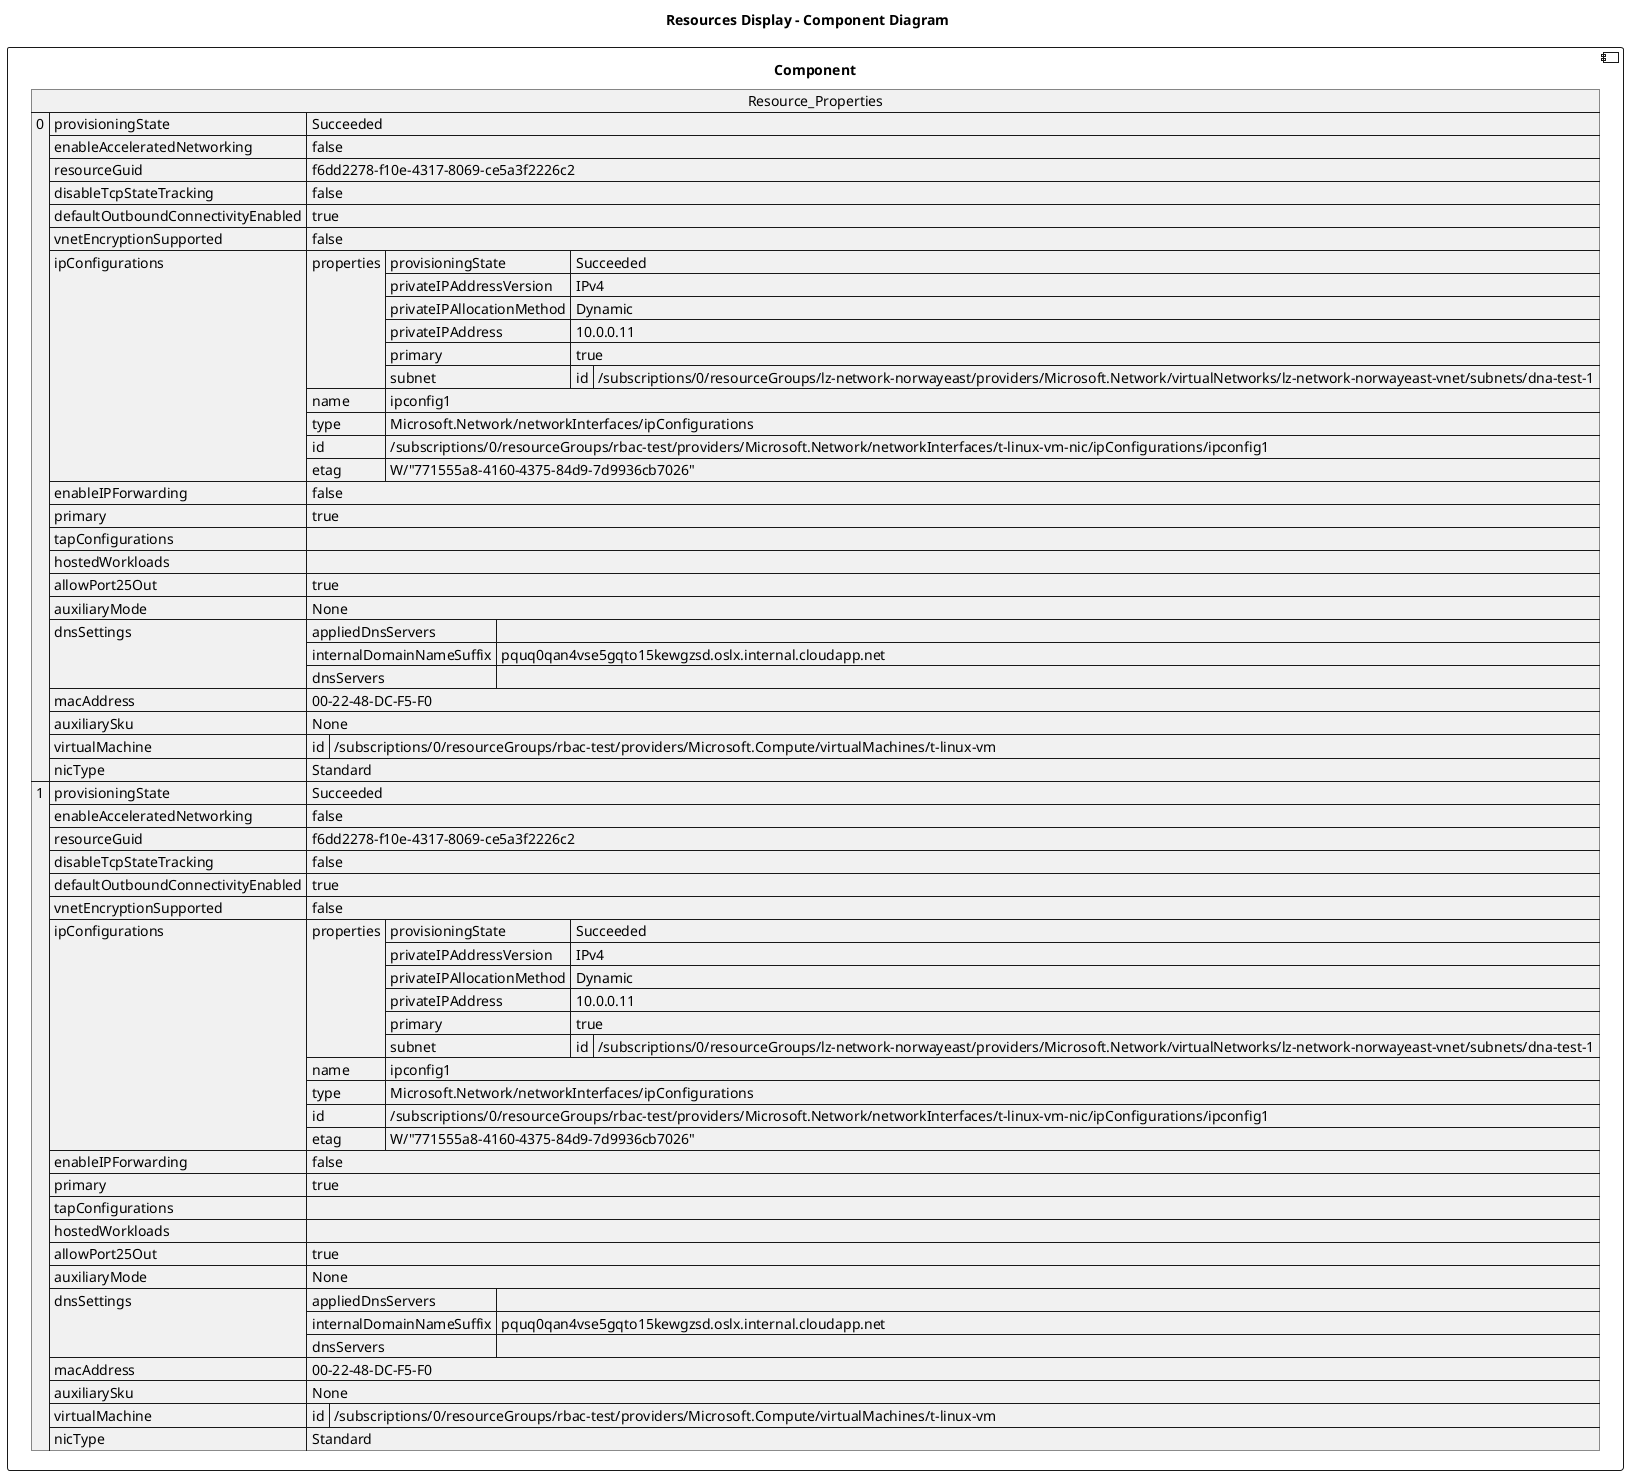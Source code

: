 @startuml

title Resources Display - Component Diagram

component Component {

json  Resource_Properties {
  "0": {
    "provisioningState": "Succeeded",
    "enableAcceleratedNetworking": false,
    "resourceGuid": "f6dd2278-f10e-4317-8069-ce5a3f2226c2",
    "disableTcpStateTracking": false,
    "defaultOutboundConnectivityEnabled": true,
    "vnetEncryptionSupported": false,
    "ipConfigurations": [
      {
        "properties": {
          "provisioningState": "Succeeded",
          "privateIPAddressVersion": "IPv4",
          "privateIPAllocationMethod": "Dynamic",
          "privateIPAddress": "10.0.0.11",
          "primary": true,
          "subnet": {
            "id": "/subscriptions/0/resourceGroups/lz-network-norwayeast/providers/Microsoft.Network/virtualNetworks/lz-network-norwayeast-vnet/subnets/dna-test-1"
          }
        },
        "name": "ipconfig1",
        "type": "Microsoft.Network/networkInterfaces/ipConfigurations",
        "id": "/subscriptions/0/resourceGroups/rbac-test/providers/Microsoft.Network/networkInterfaces/t-linux-vm-nic/ipConfigurations/ipconfig1",
        "etag": "W/\"771555a8-4160-4375-84d9-7d9936cb7026\""
      }
    ],
    "enableIPForwarding": false,
    "primary": true,
    "tapConfigurations": [],
    "hostedWorkloads": [],
    "allowPort25Out": true,
    "auxiliaryMode": "None",
    "dnsSettings": {
      "appliedDnsServers": [],
      "internalDomainNameSuffix": "pquq0qan4vse5gqto15kewgzsd.oslx.internal.cloudapp.net",
      "dnsServers": []
    },
    "macAddress": "00-22-48-DC-F5-F0",
    "auxiliarySku": "None",
    "virtualMachine": {
      "id": "/subscriptions/0/resourceGroups/rbac-test/providers/Microsoft.Compute/virtualMachines/t-linux-vm"
    },
    "nicType": "Standard"
  },
  "1": {
    "provisioningState": "Succeeded",
    "enableAcceleratedNetworking": false,
    "resourceGuid": "f6dd2278-f10e-4317-8069-ce5a3f2226c2",
    "disableTcpStateTracking": false,
    "defaultOutboundConnectivityEnabled": true,
    "vnetEncryptionSupported": false,
    "ipConfigurations": [
      {
        "properties": {
          "provisioningState": "Succeeded",
          "privateIPAddressVersion": "IPv4",
          "privateIPAllocationMethod": "Dynamic",
          "privateIPAddress": "10.0.0.11",
          "primary": true,
          "subnet": {
            "id": "/subscriptions/0/resourceGroups/lz-network-norwayeast/providers/Microsoft.Network/virtualNetworks/lz-network-norwayeast-vnet/subnets/dna-test-1"
          }
        },
        "name": "ipconfig1",
        "type": "Microsoft.Network/networkInterfaces/ipConfigurations",
        "id": "/subscriptions/0/resourceGroups/rbac-test/providers/Microsoft.Network/networkInterfaces/t-linux-vm-nic/ipConfigurations/ipconfig1",
        "etag": "W/\"771555a8-4160-4375-84d9-7d9936cb7026\""
      }
    ],
    "enableIPForwarding": false,
    "primary": true,
    "tapConfigurations": [],
    "hostedWorkloads": [],
    "allowPort25Out": true,
    "auxiliaryMode": "None",
    "dnsSettings": {
      "appliedDnsServers": [],
      "internalDomainNameSuffix": "pquq0qan4vse5gqto15kewgzsd.oslx.internal.cloudapp.net",
      "dnsServers": []
    },
    "macAddress": "00-22-48-DC-F5-F0",
    "auxiliarySku": "None",
    "virtualMachine": {
      "id": "/subscriptions/0/resourceGroups/rbac-test/providers/Microsoft.Compute/virtualMachines/t-linux-vm"
    },
    "nicType": "Standard"
  }
}
}
@enduml
